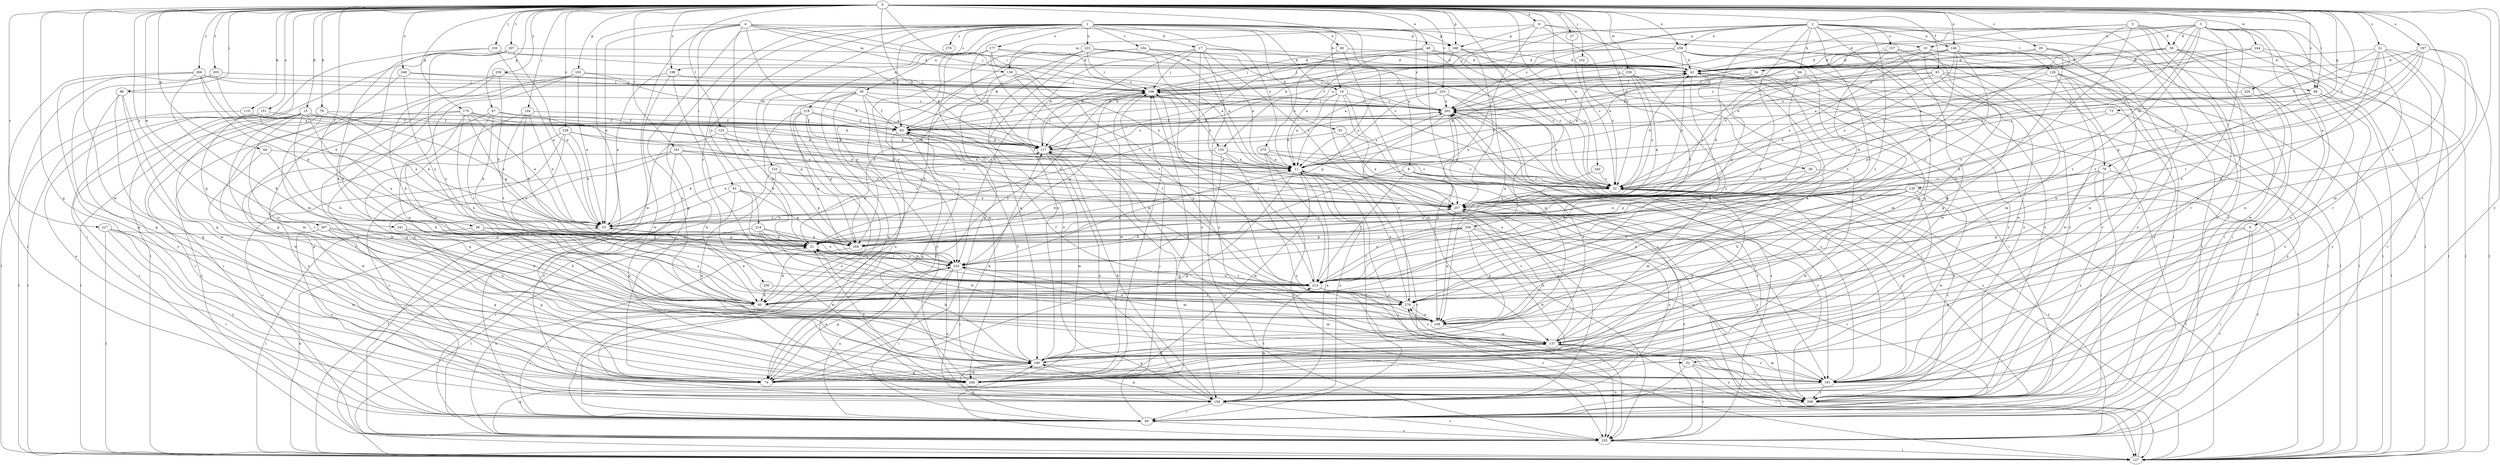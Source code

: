 strict digraph  {
0;
1;
2;
3;
4;
5;
6;
8;
9;
10;
11;
15;
16;
17;
21;
27;
29;
31;
32;
36;
39;
42;
48;
50;
52;
53;
56;
61;
63;
64;
67;
73;
74;
78;
79;
81;
83;
84;
85;
86;
88;
91;
94;
95;
102;
104;
105;
106;
110;
117;
125;
126;
127;
133;
135;
136;
137;
146;
148;
151;
155;
157;
159;
163;
168;
169;
170;
180;
181;
191;
197;
198;
200;
202;
205;
207;
213;
214;
219;
223;
224;
226;
227;
228;
230;
233;
234;
235;
239;
240;
241;
244;
246;
248;
256;
257;
258;
266;
267;
268;
275;
276;
277;
279;
0 -> 6  [label=a];
0 -> 15  [label=b];
0 -> 16  [label=b];
0 -> 27  [label=c];
0 -> 29  [label=c];
0 -> 31  [label=c];
0 -> 32  [label=c];
0 -> 36  [label=d];
0 -> 48  [label=e];
0 -> 56  [label=f];
0 -> 61  [label=f];
0 -> 64  [label=g];
0 -> 67  [label=g];
0 -> 73  [label=g];
0 -> 74  [label=g];
0 -> 78  [label=h];
0 -> 79  [label=h];
0 -> 86  [label=i];
0 -> 88  [label=i];
0 -> 102  [label=j];
0 -> 104  [label=j];
0 -> 105  [label=j];
0 -> 110  [label=k];
0 -> 117  [label=k];
0 -> 125  [label=l];
0 -> 146  [label=n];
0 -> 151  [label=o];
0 -> 155  [label=o];
0 -> 163  [label=p];
0 -> 168  [label=p];
0 -> 170  [label=q];
0 -> 180  [label=q];
0 -> 181  [label=r];
0 -> 191  [label=r];
0 -> 197  [label=s];
0 -> 198  [label=s];
0 -> 205  [label=t];
0 -> 207  [label=t];
0 -> 213  [label=t];
0 -> 226  [label=v];
0 -> 227  [label=v];
0 -> 228  [label=v];
0 -> 230  [label=v];
0 -> 233  [label=v];
0 -> 239  [label=w];
0 -> 240  [label=w];
0 -> 241  [label=w];
0 -> 244  [label=w];
0 -> 246  [label=w];
0 -> 248  [label=x];
0 -> 256  [label=x];
0 -> 258  [label=y];
0 -> 266  [label=y];
0 -> 267  [label=y];
0 -> 268  [label=y];
1 -> 8  [label=a];
1 -> 16  [label=b];
1 -> 17  [label=b];
1 -> 32  [label=c];
1 -> 50  [label=e];
1 -> 52  [label=e];
1 -> 63  [label=f];
1 -> 74  [label=g];
1 -> 79  [label=h];
1 -> 81  [label=h];
1 -> 83  [label=h];
1 -> 133  [label=m];
1 -> 168  [label=p];
1 -> 198  [label=s];
1 -> 200  [label=s];
1 -> 202  [label=s];
1 -> 214  [label=u];
1 -> 219  [label=u];
1 -> 223  [label=u];
1 -> 234  [label=v];
1 -> 275  [label=z];
1 -> 276  [label=z];
1 -> 277  [label=z];
2 -> 21  [label=b];
2 -> 84  [label=h];
2 -> 85  [label=h];
2 -> 106  [label=j];
2 -> 117  [label=k];
2 -> 126  [label=l];
2 -> 146  [label=n];
2 -> 155  [label=o];
2 -> 157  [label=o];
2 -> 180  [label=q];
2 -> 191  [label=r];
2 -> 202  [label=s];
2 -> 213  [label=t];
2 -> 256  [label=x];
2 -> 268  [label=y];
2 -> 279  [label=z];
3 -> 9  [label=a];
3 -> 10  [label=a];
3 -> 39  [label=d];
3 -> 52  [label=e];
3 -> 63  [label=f];
3 -> 88  [label=i];
3 -> 135  [label=m];
3 -> 148  [label=n];
3 -> 159  [label=o];
3 -> 191  [label=r];
3 -> 202  [label=s];
3 -> 257  [label=x];
3 -> 279  [label=z];
4 -> 53  [label=e];
4 -> 88  [label=i];
4 -> 91  [label=i];
4 -> 106  [label=j];
4 -> 136  [label=m];
4 -> 168  [label=p];
4 -> 224  [label=u];
4 -> 235  [label=v];
4 -> 246  [label=w];
4 -> 257  [label=x];
5 -> 21  [label=b];
5 -> 39  [label=d];
5 -> 42  [label=d];
5 -> 85  [label=h];
5 -> 94  [label=i];
5 -> 127  [label=l];
5 -> 191  [label=r];
5 -> 268  [label=y];
6 -> 10  [label=a];
6 -> 74  [label=g];
6 -> 136  [label=m];
6 -> 168  [label=p];
6 -> 213  [label=t];
6 -> 224  [label=u];
8 -> 21  [label=b];
8 -> 32  [label=c];
8 -> 191  [label=r];
8 -> 213  [label=t];
8 -> 268  [label=y];
9 -> 74  [label=g];
9 -> 95  [label=i];
9 -> 169  [label=p];
9 -> 235  [label=v];
10 -> 42  [label=d];
10 -> 95  [label=i];
10 -> 137  [label=m];
10 -> 202  [label=s];
10 -> 246  [label=w];
10 -> 257  [label=x];
10 -> 268  [label=y];
11 -> 32  [label=c];
11 -> 42  [label=d];
11 -> 63  [label=f];
11 -> 74  [label=g];
11 -> 95  [label=i];
11 -> 127  [label=l];
11 -> 159  [label=o];
11 -> 202  [label=s];
11 -> 235  [label=v];
11 -> 246  [label=w];
15 -> 53  [label=e];
15 -> 63  [label=f];
15 -> 85  [label=h];
15 -> 95  [label=i];
15 -> 117  [label=k];
15 -> 137  [label=m];
15 -> 148  [label=n];
15 -> 224  [label=u];
15 -> 235  [label=v];
15 -> 246  [label=w];
16 -> 11  [label=a];
16 -> 117  [label=k];
16 -> 127  [label=l];
16 -> 137  [label=m];
16 -> 202  [label=s];
16 -> 235  [label=v];
17 -> 32  [label=c];
17 -> 42  [label=d];
17 -> 106  [label=j];
17 -> 117  [label=k];
17 -> 159  [label=o];
17 -> 224  [label=u];
17 -> 257  [label=x];
17 -> 268  [label=y];
21 -> 224  [label=u];
27 -> 32  [label=c];
29 -> 11  [label=a];
29 -> 42  [label=d];
29 -> 95  [label=i];
29 -> 180  [label=q];
29 -> 202  [label=s];
31 -> 32  [label=c];
31 -> 42  [label=d];
31 -> 63  [label=f];
31 -> 85  [label=h];
31 -> 95  [label=i];
31 -> 127  [label=l];
31 -> 137  [label=m];
31 -> 213  [label=t];
32 -> 42  [label=d];
32 -> 127  [label=l];
32 -> 137  [label=m];
32 -> 180  [label=q];
32 -> 191  [label=r];
32 -> 202  [label=s];
32 -> 257  [label=x];
36 -> 32  [label=c];
36 -> 148  [label=n];
36 -> 246  [label=w];
39 -> 11  [label=a];
39 -> 42  [label=d];
39 -> 95  [label=i];
39 -> 117  [label=k];
39 -> 127  [label=l];
39 -> 246  [label=w];
42 -> 106  [label=j];
42 -> 148  [label=n];
42 -> 191  [label=r];
42 -> 213  [label=t];
48 -> 11  [label=a];
48 -> 21  [label=b];
48 -> 32  [label=c];
48 -> 42  [label=d];
48 -> 106  [label=j];
48 -> 148  [label=n];
48 -> 180  [label=q];
50 -> 63  [label=f];
50 -> 74  [label=g];
50 -> 95  [label=i];
50 -> 159  [label=o];
50 -> 169  [label=p];
50 -> 202  [label=s];
50 -> 213  [label=t];
50 -> 268  [label=y];
52 -> 95  [label=i];
52 -> 191  [label=r];
52 -> 235  [label=v];
52 -> 268  [label=y];
53 -> 11  [label=a];
53 -> 21  [label=b];
53 -> 117  [label=k];
53 -> 257  [label=x];
56 -> 21  [label=b];
56 -> 127  [label=l];
56 -> 148  [label=n];
56 -> 169  [label=p];
56 -> 279  [label=z];
61 -> 106  [label=j];
61 -> 127  [label=l];
61 -> 137  [label=m];
61 -> 148  [label=n];
61 -> 202  [label=s];
61 -> 257  [label=x];
63 -> 42  [label=d];
63 -> 74  [label=g];
63 -> 95  [label=i];
63 -> 106  [label=j];
63 -> 117  [label=k];
64 -> 11  [label=a];
64 -> 85  [label=h];
64 -> 246  [label=w];
67 -> 21  [label=b];
67 -> 63  [label=f];
67 -> 74  [label=g];
67 -> 213  [label=t];
67 -> 257  [label=x];
73 -> 63  [label=f];
73 -> 257  [label=x];
73 -> 268  [label=y];
74 -> 117  [label=k];
74 -> 202  [label=s];
74 -> 224  [label=u];
78 -> 53  [label=e];
78 -> 63  [label=f];
78 -> 95  [label=i];
78 -> 127  [label=l];
78 -> 191  [label=r];
79 -> 32  [label=c];
79 -> 95  [label=i];
79 -> 127  [label=l];
79 -> 169  [label=p];
79 -> 246  [label=w];
79 -> 268  [label=y];
81 -> 32  [label=c];
81 -> 117  [label=k];
81 -> 257  [label=x];
83 -> 11  [label=a];
83 -> 42  [label=d];
83 -> 159  [label=o];
84 -> 106  [label=j];
84 -> 127  [label=l];
84 -> 137  [label=m];
84 -> 169  [label=p];
84 -> 213  [label=t];
84 -> 257  [label=x];
85 -> 95  [label=i];
85 -> 106  [label=j];
85 -> 137  [label=m];
86 -> 74  [label=g];
86 -> 180  [label=q];
86 -> 202  [label=s];
86 -> 246  [label=w];
86 -> 268  [label=y];
88 -> 32  [label=c];
88 -> 85  [label=h];
88 -> 127  [label=l];
88 -> 159  [label=o];
88 -> 202  [label=s];
88 -> 268  [label=y];
91 -> 127  [label=l];
91 -> 169  [label=p];
91 -> 213  [label=t];
91 -> 235  [label=v];
91 -> 257  [label=x];
94 -> 63  [label=f];
94 -> 95  [label=i];
94 -> 106  [label=j];
95 -> 106  [label=j];
95 -> 180  [label=q];
95 -> 224  [label=u];
95 -> 235  [label=v];
102 -> 32  [label=c];
104 -> 21  [label=b];
104 -> 53  [label=e];
104 -> 63  [label=f];
104 -> 180  [label=q];
104 -> 213  [label=t];
105 -> 42  [label=d];
105 -> 53  [label=e];
105 -> 85  [label=h];
105 -> 95  [label=i];
105 -> 117  [label=k];
106 -> 202  [label=s];
106 -> 224  [label=u];
106 -> 246  [label=w];
106 -> 279  [label=z];
110 -> 63  [label=f];
110 -> 117  [label=k];
110 -> 127  [label=l];
117 -> 11  [label=a];
117 -> 106  [label=j];
117 -> 159  [label=o];
117 -> 202  [label=s];
117 -> 246  [label=w];
117 -> 268  [label=y];
125 -> 21  [label=b];
125 -> 32  [label=c];
125 -> 95  [label=i];
125 -> 117  [label=k];
126 -> 106  [label=j];
126 -> 127  [label=l];
126 -> 169  [label=p];
126 -> 191  [label=r];
126 -> 246  [label=w];
126 -> 268  [label=y];
127 -> 53  [label=e];
127 -> 202  [label=s];
127 -> 257  [label=x];
133 -> 32  [label=c];
133 -> 127  [label=l];
133 -> 169  [label=p];
133 -> 246  [label=w];
133 -> 257  [label=x];
135 -> 21  [label=b];
135 -> 53  [label=e];
135 -> 85  [label=h];
135 -> 180  [label=q];
135 -> 213  [label=t];
135 -> 235  [label=v];
135 -> 246  [label=w];
135 -> 257  [label=x];
136 -> 21  [label=b];
136 -> 106  [label=j];
136 -> 137  [label=m];
136 -> 148  [label=n];
136 -> 169  [label=p];
137 -> 74  [label=g];
137 -> 127  [label=l];
137 -> 180  [label=q];
137 -> 191  [label=r];
137 -> 235  [label=v];
137 -> 257  [label=x];
137 -> 279  [label=z];
146 -> 11  [label=a];
146 -> 21  [label=b];
146 -> 32  [label=c];
146 -> 42  [label=d];
146 -> 63  [label=f];
146 -> 127  [label=l];
146 -> 224  [label=u];
146 -> 257  [label=x];
146 -> 279  [label=z];
148 -> 21  [label=b];
148 -> 42  [label=d];
148 -> 63  [label=f];
148 -> 117  [label=k];
148 -> 137  [label=m];
148 -> 224  [label=u];
151 -> 53  [label=e];
151 -> 63  [label=f];
151 -> 127  [label=l];
151 -> 159  [label=o];
155 -> 11  [label=a];
155 -> 32  [label=c];
155 -> 53  [label=e];
155 -> 235  [label=v];
155 -> 268  [label=y];
157 -> 42  [label=d];
157 -> 213  [label=t];
157 -> 235  [label=v];
157 -> 246  [label=w];
157 -> 268  [label=y];
159 -> 11  [label=a];
159 -> 95  [label=i];
159 -> 117  [label=k];
159 -> 180  [label=q];
159 -> 213  [label=t];
159 -> 235  [label=v];
163 -> 53  [label=e];
163 -> 74  [label=g];
163 -> 106  [label=j];
163 -> 117  [label=k];
163 -> 180  [label=q];
163 -> 268  [label=y];
168 -> 32  [label=c];
168 -> 42  [label=d];
168 -> 106  [label=j];
168 -> 117  [label=k];
168 -> 257  [label=x];
169 -> 85  [label=h];
170 -> 11  [label=a];
170 -> 53  [label=e];
170 -> 63  [label=f];
170 -> 85  [label=h];
170 -> 148  [label=n];
170 -> 169  [label=p];
170 -> 180  [label=q];
170 -> 235  [label=v];
170 -> 257  [label=x];
180 -> 21  [label=b];
180 -> 63  [label=f];
180 -> 74  [label=g];
180 -> 137  [label=m];
180 -> 191  [label=r];
180 -> 202  [label=s];
180 -> 246  [label=w];
180 -> 257  [label=x];
181 -> 11  [label=a];
181 -> 32  [label=c];
181 -> 85  [label=h];
181 -> 95  [label=i];
181 -> 159  [label=o];
181 -> 235  [label=v];
181 -> 257  [label=x];
191 -> 137  [label=m];
191 -> 159  [label=o];
191 -> 202  [label=s];
191 -> 268  [label=y];
197 -> 42  [label=d];
197 -> 169  [label=p];
197 -> 191  [label=r];
197 -> 202  [label=s];
197 -> 213  [label=t];
197 -> 257  [label=x];
197 -> 279  [label=z];
198 -> 53  [label=e];
198 -> 106  [label=j];
198 -> 213  [label=t];
198 -> 246  [label=w];
200 -> 85  [label=h];
200 -> 279  [label=z];
202 -> 63  [label=f];
202 -> 106  [label=j];
202 -> 148  [label=n];
202 -> 279  [label=z];
205 -> 11  [label=a];
205 -> 74  [label=g];
205 -> 106  [label=j];
205 -> 127  [label=l];
207 -> 42  [label=d];
207 -> 53  [label=e];
207 -> 85  [label=h];
207 -> 127  [label=l];
207 -> 279  [label=z];
213 -> 21  [label=b];
213 -> 85  [label=h];
213 -> 106  [label=j];
213 -> 224  [label=u];
213 -> 235  [label=v];
213 -> 279  [label=z];
214 -> 127  [label=l];
214 -> 169  [label=p];
214 -> 213  [label=t];
214 -> 224  [label=u];
214 -> 246  [label=w];
214 -> 279  [label=z];
219 -> 11  [label=a];
219 -> 21  [label=b];
219 -> 63  [label=f];
219 -> 169  [label=p];
219 -> 224  [label=u];
219 -> 257  [label=x];
219 -> 268  [label=y];
223 -> 11  [label=a];
223 -> 42  [label=d];
223 -> 85  [label=h];
223 -> 106  [label=j];
223 -> 159  [label=o];
223 -> 224  [label=u];
223 -> 257  [label=x];
224 -> 11  [label=a];
224 -> 21  [label=b];
224 -> 74  [label=g];
224 -> 95  [label=i];
224 -> 137  [label=m];
224 -> 159  [label=o];
224 -> 191  [label=r];
224 -> 213  [label=t];
226 -> 148  [label=n];
226 -> 202  [label=s];
227 -> 21  [label=b];
227 -> 95  [label=i];
227 -> 127  [label=l];
227 -> 246  [label=w];
227 -> 268  [label=y];
228 -> 53  [label=e];
228 -> 117  [label=k];
228 -> 159  [label=o];
228 -> 180  [label=q];
228 -> 224  [label=u];
228 -> 257  [label=x];
230 -> 21  [label=b];
230 -> 95  [label=i];
230 -> 148  [label=n];
230 -> 169  [label=p];
230 -> 191  [label=r];
230 -> 213  [label=t];
230 -> 224  [label=u];
230 -> 246  [label=w];
233 -> 11  [label=a];
233 -> 95  [label=i];
233 -> 169  [label=p];
233 -> 191  [label=r];
233 -> 202  [label=s];
234 -> 11  [label=a];
234 -> 42  [label=d];
234 -> 74  [label=g];
234 -> 180  [label=q];
234 -> 202  [label=s];
235 -> 21  [label=b];
235 -> 32  [label=c];
235 -> 106  [label=j];
235 -> 127  [label=l];
235 -> 180  [label=q];
235 -> 202  [label=s];
239 -> 11  [label=a];
239 -> 53  [label=e];
239 -> 95  [label=i];
239 -> 106  [label=j];
239 -> 257  [label=x];
239 -> 279  [label=z];
240 -> 32  [label=c];
240 -> 224  [label=u];
241 -> 21  [label=b];
241 -> 74  [label=g];
241 -> 85  [label=h];
241 -> 169  [label=p];
244 -> 11  [label=a];
244 -> 32  [label=c];
244 -> 42  [label=d];
244 -> 127  [label=l];
244 -> 235  [label=v];
246 -> 21  [label=b];
246 -> 63  [label=f];
246 -> 106  [label=j];
248 -> 106  [label=j];
248 -> 137  [label=m];
248 -> 202  [label=s];
248 -> 224  [label=u];
256 -> 11  [label=a];
256 -> 42  [label=d];
256 -> 63  [label=f];
256 -> 117  [label=k];
256 -> 137  [label=m];
256 -> 159  [label=o];
256 -> 257  [label=x];
256 -> 268  [label=y];
257 -> 53  [label=e];
257 -> 148  [label=n];
257 -> 159  [label=o];
257 -> 235  [label=v];
257 -> 268  [label=y];
258 -> 21  [label=b];
258 -> 85  [label=h];
258 -> 106  [label=j];
258 -> 191  [label=r];
266 -> 53  [label=e];
266 -> 74  [label=g];
266 -> 85  [label=h];
266 -> 95  [label=i];
266 -> 106  [label=j];
266 -> 169  [label=p];
266 -> 202  [label=s];
267 -> 74  [label=g];
267 -> 85  [label=h];
267 -> 148  [label=n];
267 -> 169  [label=p];
267 -> 268  [label=y];
268 -> 32  [label=c];
268 -> 127  [label=l];
268 -> 279  [label=z];
275 -> 11  [label=a];
275 -> 32  [label=c];
275 -> 191  [label=r];
275 -> 213  [label=t];
275 -> 235  [label=v];
277 -> 11  [label=a];
277 -> 42  [label=d];
277 -> 117  [label=k];
277 -> 180  [label=q];
277 -> 213  [label=t];
277 -> 246  [label=w];
277 -> 257  [label=x];
279 -> 11  [label=a];
279 -> 53  [label=e];
279 -> 148  [label=n];
}
